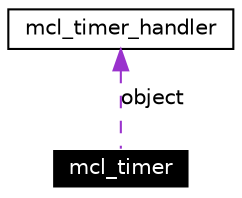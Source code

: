 digraph G
{
  edge [fontname="Helvetica",fontsize=10,labelfontname="Helvetica",labelfontsize=10];
  node [fontname="Helvetica",fontsize=10,shape=record];
  Node144 [label="mcl_timer",height=0.2,width=0.4,color="white", fillcolor="black", style="filled" fontcolor="white"];
  Node145 -> Node144 [dir=back,color="darkorchid3",fontsize=10,style="dashed",label="object",fontname="Helvetica"];
  Node145 [label="mcl_timer_handler",height=0.2,width=0.4,color="black",URL="$classmcl__timer__handler.html"];
}
